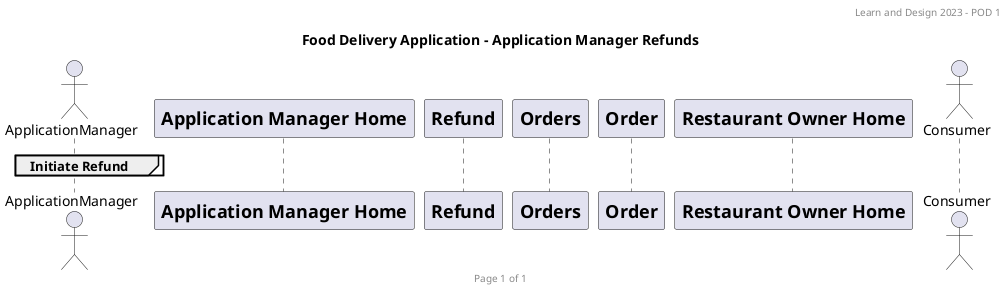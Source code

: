 @startuml
header Learn and Design 2023 - POD 1
footer Page %page% of %lastpage%

title: Food Delivery Application - Application Manager Refunds

actor ApplicationManager

participant ApplicationManagerHome [
    = Application Manager Home
]

participant Refund [
    = Refund
]

participant Orders [
    = Orders
]

participant Order [
    = Order
]

participant RestaurantOwner [
    = Restaurant Owner Home
]

actor Consumer

    group Initiate Refund
    note left
        Consumer has requested a refund
    end note



    end

@enduml